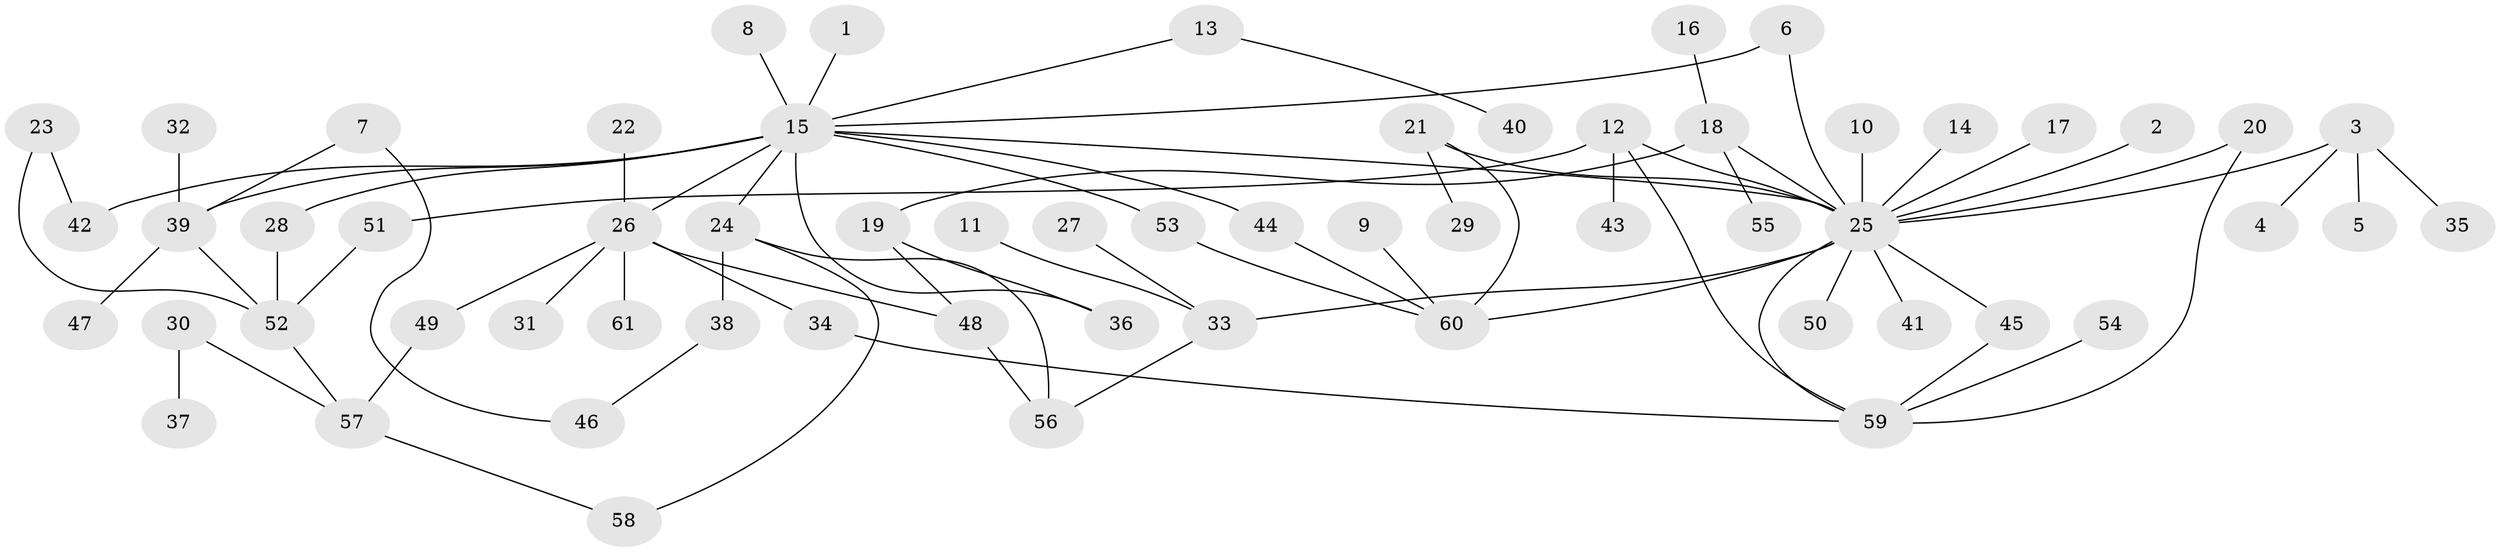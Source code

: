 // original degree distribution, {20: 0.008264462809917356, 6: 0.03305785123966942, 5: 0.049586776859504134, 15: 0.008264462809917356, 1: 0.48760330578512395, 3: 0.09090909090909091, 7: 0.01652892561983471, 4: 0.024793388429752067, 9: 0.008264462809917356, 2: 0.2727272727272727}
// Generated by graph-tools (version 1.1) at 2025/36/03/04/25 23:36:51]
// undirected, 61 vertices, 78 edges
graph export_dot {
  node [color=gray90,style=filled];
  1;
  2;
  3;
  4;
  5;
  6;
  7;
  8;
  9;
  10;
  11;
  12;
  13;
  14;
  15;
  16;
  17;
  18;
  19;
  20;
  21;
  22;
  23;
  24;
  25;
  26;
  27;
  28;
  29;
  30;
  31;
  32;
  33;
  34;
  35;
  36;
  37;
  38;
  39;
  40;
  41;
  42;
  43;
  44;
  45;
  46;
  47;
  48;
  49;
  50;
  51;
  52;
  53;
  54;
  55;
  56;
  57;
  58;
  59;
  60;
  61;
  1 -- 15 [weight=1.0];
  2 -- 25 [weight=1.0];
  3 -- 4 [weight=1.0];
  3 -- 5 [weight=1.0];
  3 -- 25 [weight=1.0];
  3 -- 35 [weight=1.0];
  6 -- 15 [weight=1.0];
  6 -- 25 [weight=1.0];
  7 -- 39 [weight=1.0];
  7 -- 46 [weight=1.0];
  8 -- 15 [weight=1.0];
  9 -- 60 [weight=1.0];
  10 -- 25 [weight=1.0];
  11 -- 33 [weight=1.0];
  12 -- 25 [weight=1.0];
  12 -- 43 [weight=1.0];
  12 -- 51 [weight=1.0];
  12 -- 59 [weight=1.0];
  13 -- 15 [weight=1.0];
  13 -- 40 [weight=1.0];
  14 -- 25 [weight=1.0];
  15 -- 24 [weight=1.0];
  15 -- 25 [weight=1.0];
  15 -- 26 [weight=1.0];
  15 -- 28 [weight=1.0];
  15 -- 36 [weight=1.0];
  15 -- 39 [weight=1.0];
  15 -- 42 [weight=1.0];
  15 -- 44 [weight=1.0];
  15 -- 53 [weight=1.0];
  16 -- 18 [weight=1.0];
  17 -- 25 [weight=1.0];
  18 -- 19 [weight=1.0];
  18 -- 25 [weight=1.0];
  18 -- 55 [weight=1.0];
  19 -- 36 [weight=1.0];
  19 -- 48 [weight=1.0];
  20 -- 25 [weight=1.0];
  20 -- 59 [weight=1.0];
  21 -- 25 [weight=2.0];
  21 -- 29 [weight=1.0];
  21 -- 60 [weight=1.0];
  22 -- 26 [weight=1.0];
  23 -- 42 [weight=1.0];
  23 -- 52 [weight=1.0];
  24 -- 38 [weight=1.0];
  24 -- 56 [weight=1.0];
  24 -- 58 [weight=1.0];
  25 -- 33 [weight=1.0];
  25 -- 41 [weight=1.0];
  25 -- 45 [weight=1.0];
  25 -- 50 [weight=1.0];
  25 -- 59 [weight=1.0];
  25 -- 60 [weight=2.0];
  26 -- 31 [weight=1.0];
  26 -- 34 [weight=1.0];
  26 -- 48 [weight=1.0];
  26 -- 49 [weight=1.0];
  26 -- 61 [weight=1.0];
  27 -- 33 [weight=1.0];
  28 -- 52 [weight=1.0];
  30 -- 37 [weight=1.0];
  30 -- 57 [weight=1.0];
  32 -- 39 [weight=1.0];
  33 -- 56 [weight=1.0];
  34 -- 59 [weight=1.0];
  38 -- 46 [weight=1.0];
  39 -- 47 [weight=1.0];
  39 -- 52 [weight=1.0];
  44 -- 60 [weight=1.0];
  45 -- 59 [weight=1.0];
  48 -- 56 [weight=1.0];
  49 -- 57 [weight=1.0];
  51 -- 52 [weight=1.0];
  52 -- 57 [weight=1.0];
  53 -- 60 [weight=1.0];
  54 -- 59 [weight=1.0];
  57 -- 58 [weight=1.0];
}
